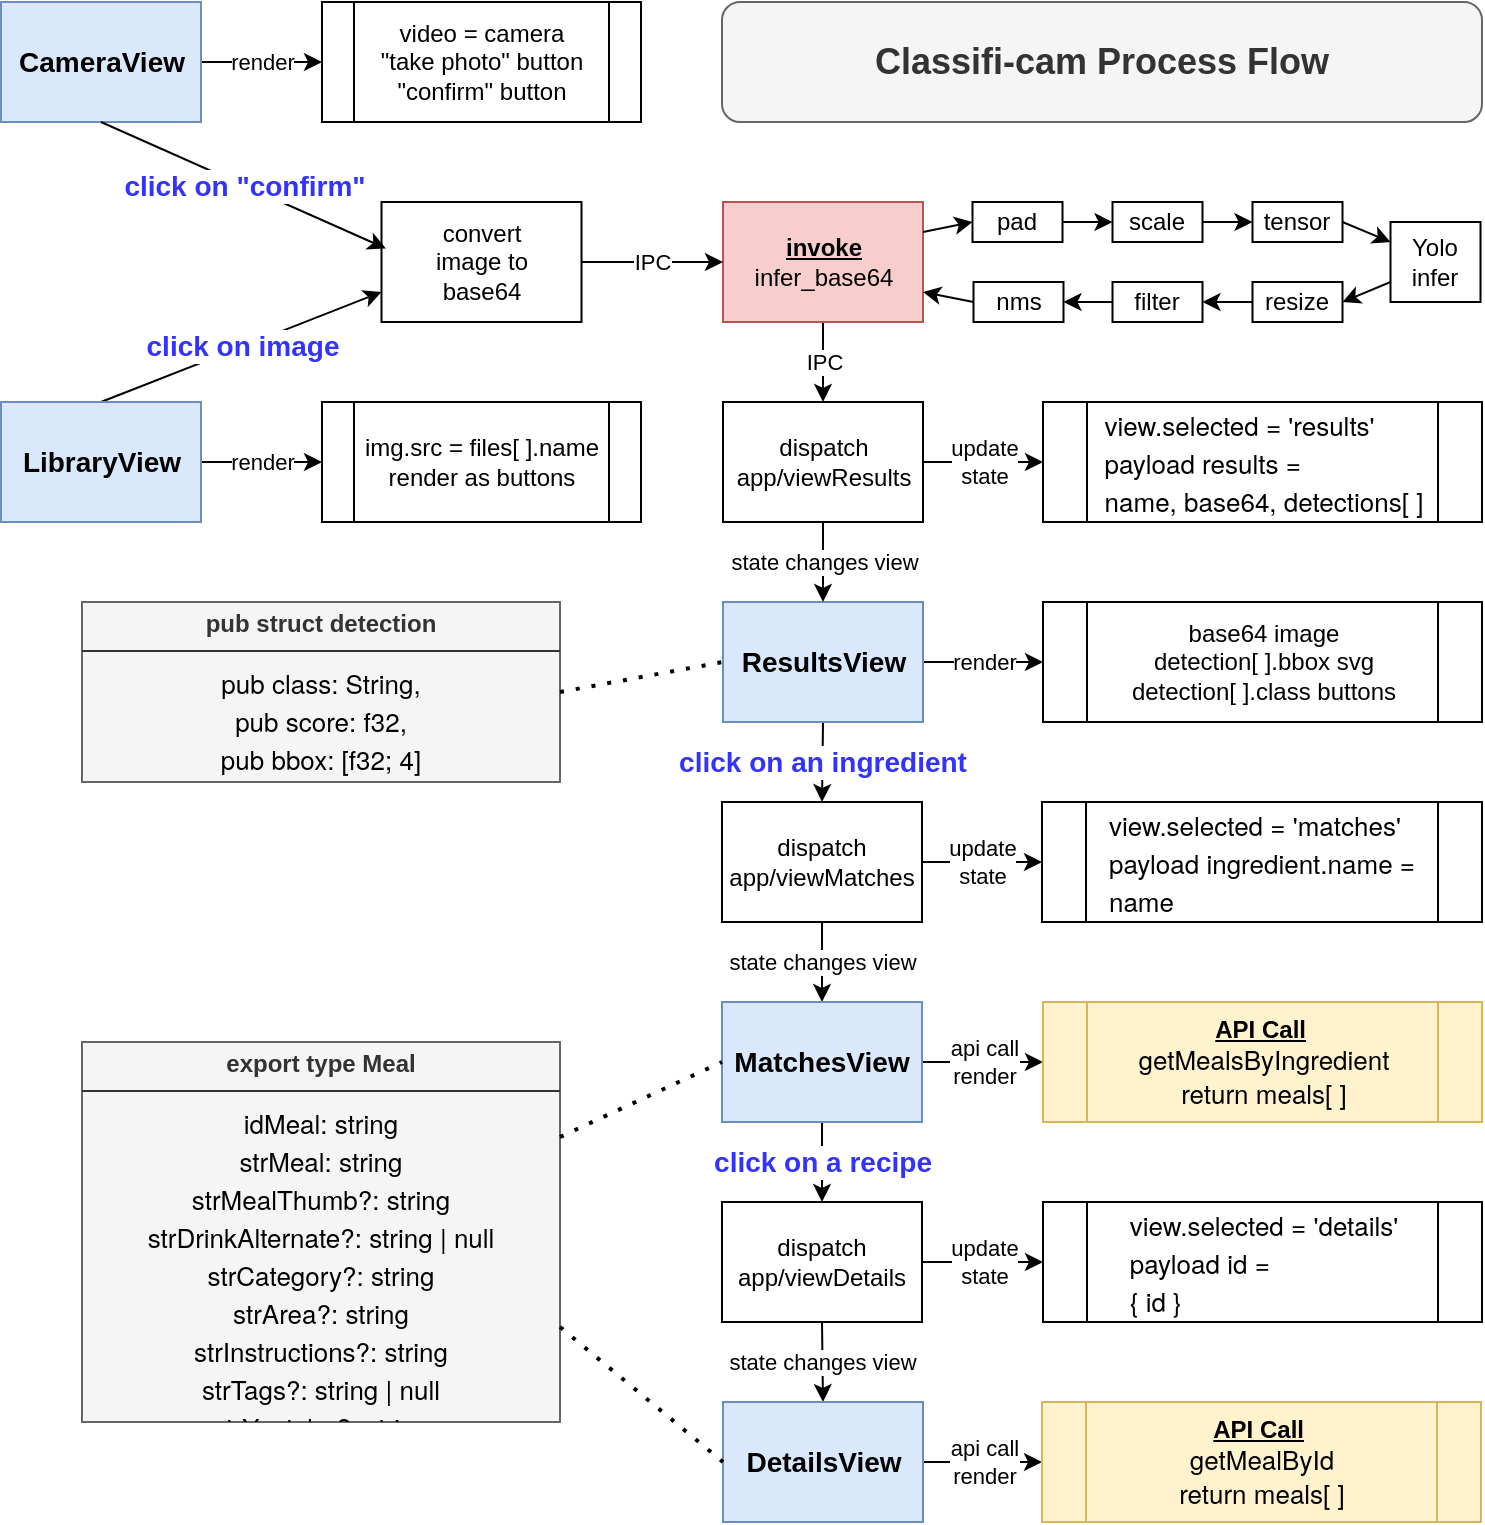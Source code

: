 <mxfile>
    <diagram id="dVgPvmnpkQRcYMD8K0rt" name="Page-1">
        <mxGraphModel dx="1852" dy="927" grid="1" gridSize="10" guides="1" tooltips="1" connect="1" arrows="1" fold="1" page="1" pageScale="1" pageWidth="850" pageHeight="1100" math="0" shadow="0">
            <root>
                <mxCell id="0"/>
                <mxCell id="1" parent="0"/>
                <mxCell id="106" value="IPC" style="edgeStyle=none;html=1;exitX=0.5;exitY=1;exitDx=0;exitDy=0;entryX=0.5;entryY=0;entryDx=0;entryDy=0;" parent="1" source="104" target="19" edge="1">
                    <mxGeometry relative="1" as="geometry"/>
                </mxCell>
                <mxCell id="104" value="&lt;b&gt;&lt;u&gt;invoke&lt;/u&gt;&lt;/b&gt;&lt;div&gt;infer_base64&lt;/div&gt;" style="rounded=0;whiteSpace=wrap;html=1;fillColor=#f8cecc;strokeColor=#b85450;verticalAlign=middle;" parent="1" vertex="1">
                    <mxGeometry x="40.5" y="260" width="100" height="60" as="geometry"/>
                </mxCell>
                <mxCell id="109" style="edgeStyle=none;html=1;exitX=1;exitY=0.5;exitDx=0;exitDy=0;entryX=0;entryY=0.5;entryDx=0;entryDy=0;" parent="1" source="12" target="92" edge="1">
                    <mxGeometry relative="1" as="geometry">
                        <mxPoint x="275.25" y="270" as="sourcePoint"/>
                    </mxGeometry>
                </mxCell>
                <mxCell id="12" value="scale" style="rounded=0;whiteSpace=wrap;html=1;movable=1;resizable=1;rotatable=1;deletable=1;editable=1;locked=0;connectable=1;" parent="1" vertex="1">
                    <mxGeometry x="235.25" y="260" width="45" height="20" as="geometry"/>
                </mxCell>
                <mxCell id="30" value="update&lt;div&gt;state&lt;/div&gt;" style="edgeStyle=none;html=1;exitX=1;exitY=0.5;exitDx=0;exitDy=0;entryX=0;entryY=0.5;entryDx=0;entryDy=0;" parent="1" source="19" target="24" edge="1">
                    <mxGeometry relative="1" as="geometry"/>
                </mxCell>
                <mxCell id="19" value="dispatch&lt;div&gt;app/viewResults&lt;/div&gt;" style="rounded=0;whiteSpace=wrap;html=1;" parent="1" vertex="1">
                    <mxGeometry x="40.5" y="360" width="100" height="60" as="geometry"/>
                </mxCell>
                <mxCell id="31" value="update&lt;div&gt;state&lt;/div&gt;" style="edgeStyle=none;html=1;exitX=1;exitY=0.5;exitDx=0;exitDy=0;entryX=0;entryY=0.5;entryDx=0;entryDy=0;" parent="1" source="20" target="26" edge="1">
                    <mxGeometry relative="1" as="geometry"/>
                </mxCell>
                <mxCell id="39" value="state changes view" style="edgeStyle=none;html=1;exitX=0.5;exitY=1;exitDx=0;exitDy=0;entryX=0.5;entryY=0;entryDx=0;entryDy=0;" parent="1" source="20" target="38" edge="1">
                    <mxGeometry relative="1" as="geometry"/>
                </mxCell>
                <mxCell id="20" value="&lt;div&gt;&lt;br&gt;&lt;/div&gt;dispatch&lt;div&gt;&lt;font color=&quot;#000000&quot;&gt;app/viewMatches&lt;br&gt;&lt;/font&gt;&lt;div&gt;&lt;span style=&quot;font-family: monospace; font-size: 0px; text-align: start; text-wrap-mode: nowrap;&quot;&gt;%3CmxGraphModel%3E%3Croot%3E%3CmxCell%20id%3D%220%22%2F%3E%3CmxCell%20id%3D%221%22%20parent%3D%220%22%2F%3E%3CmxCell%20id%3D%222%22%20value%3D%22click%20on%26lt%3Bdiv%26gt%3Bclass%26lt%3B%2Fdiv%26gt%3B%22%20style%3D%22rounded%3D0%3BwhiteSpace%3Dwrap%3Bhtml%3D1%3B%22%20vertex%3D%221%22%20parent%3D%221%22%3E%3CmxGeometry%20x%3D%22850%22%20y%3D%22200%22%20width%3D%22110%22%20height%3D%2260%22%20as%3D%22geometry%22%2F%3E%3C%2FmxCell%3E%3C%2Froot%3E%3C%2FmxGraphModel%3Easdfa&lt;/span&gt;&lt;/div&gt;&lt;/div&gt;" style="rounded=0;whiteSpace=wrap;html=1;" parent="1" vertex="1">
                    <mxGeometry x="40" y="560" width="100" height="60" as="geometry"/>
                </mxCell>
                <mxCell id="32" value="update&lt;div&gt;state&lt;/div&gt;" style="edgeStyle=none;html=1;exitX=1;exitY=0.5;exitDx=0;exitDy=0;" parent="1" source="21" target="27" edge="1">
                    <mxGeometry relative="1" as="geometry"/>
                </mxCell>
                <mxCell id="45" value="state changes view" style="edgeStyle=none;html=1;exitX=0.5;exitY=1;exitDx=0;exitDy=0;entryX=0.5;entryY=0;entryDx=0;entryDy=0;" parent="1" source="21" target="44" edge="1">
                    <mxGeometry relative="1" as="geometry"/>
                </mxCell>
                <mxCell id="21" value="&lt;div&gt;&lt;br&gt;&lt;/div&gt;dispatch&lt;div&gt;&lt;font color=&quot;#000000&quot;&gt;app/viewDetails&lt;br&gt;&lt;/font&gt;&lt;div&gt;&lt;span style=&quot;font-family: monospace; font-size: 0px; text-align: start; text-wrap-mode: nowrap;&quot;&gt;%3CmxGraphModel%3E%3Croot%3E%3CmxCell%20id%3D%220%22%2F%3E%3CmxCell%20id%3D%221%22%20parent%3D%220%22%2F%3E%3CmxCell%20id%3D%222%22%20value%3D%22click%20on%26lt%3Bdiv%26gt%3Bclass%26lt%3B%2Fdiv%26gt%3B%22%20style%3D%22rounded%3D0%3BwhiteSpace%3Dwrap%3Bhtml%3D1%3B%22%20vertex%3D%221%22%20parent%3D%221%22%3E%3CmxGeometry%20x%3D%22850%22%20y%3D%22200%22%20width%3D%22110%22%20height%3D%2260%22%20as%3D%22geometry%22%2F%3E%3C%2FmxCell%3E%3C%2Froot%3E%3C%2FmxGraphModel%3Easdfa&lt;/span&gt;&lt;/div&gt;&lt;/div&gt;" style="rounded=0;whiteSpace=wrap;html=1;" parent="1" vertex="1">
                    <mxGeometry x="40" y="760" width="100" height="60" as="geometry"/>
                </mxCell>
                <mxCell id="24" value="&lt;p style=&quot;margin: 0px; font-variant-numeric: normal; font-variant-east-asian: normal; font-variant-alternates: normal; font-size-adjust: none; font-kerning: auto; font-optical-sizing: auto; font-feature-settings: normal; font-variation-settings: normal; font-variant-position: normal; font-variant-emoji: normal; font-stretch: normal; font-size: 13px; line-height: normal; font-family: &amp;quot;Helvetica Neue&amp;quot;; color: rgb(0, 0, 0); text-align: start;&quot; class=&quot;p1&quot;&gt;view.selected = &#39;results&#39;&lt;/p&gt;&lt;p style=&quot;margin: 0px; font-variant-numeric: normal; font-variant-east-asian: normal; font-variant-alternates: normal; font-size-adjust: none; font-kerning: auto; font-optical-sizing: auto; font-feature-settings: normal; font-variation-settings: normal; font-variant-position: normal; font-variant-emoji: normal; font-stretch: normal; font-size: 13px; line-height: normal; font-family: &amp;quot;Helvetica Neue&amp;quot;; color: rgb(0, 0, 0); text-align: start;&quot; class=&quot;p1&quot;&gt;payload results =&amp;nbsp;&lt;/p&gt;&lt;p style=&quot;margin: 0px; font-variant-numeric: normal; font-variant-east-asian: normal; font-variant-alternates: normal; font-size-adjust: none; font-kerning: auto; font-optical-sizing: auto; font-feature-settings: normal; font-variation-settings: normal; font-variant-position: normal; font-variant-emoji: normal; font-stretch: normal; font-size: 13px; line-height: normal; font-family: &amp;quot;Helvetica Neue&amp;quot;; color: rgb(0, 0, 0); text-align: start;&quot; class=&quot;p1&quot;&gt;&lt;span style=&quot;background-color: transparent;&quot;&gt;name, base64, detections[ ]&lt;/span&gt;&lt;/p&gt;" style="shape=process;whiteSpace=wrap;html=1;backgroundOutline=1;" parent="1" vertex="1">
                    <mxGeometry x="200.5" y="360" width="219.5" height="60" as="geometry"/>
                </mxCell>
                <mxCell id="26" value="&lt;p style=&quot;margin: 0px; font-variant-numeric: normal; font-variant-east-asian: normal; font-variant-alternates: normal; font-size-adjust: none; font-kerning: auto; font-optical-sizing: auto; font-feature-settings: normal; font-variation-settings: normal; font-variant-position: normal; font-variant-emoji: normal; font-stretch: normal; font-size: 13px; line-height: normal; font-family: &amp;quot;Helvetica Neue&amp;quot;; color: rgb(0, 0, 0); text-align: start;&quot; class=&quot;p1&quot;&gt;view.selected = &#39;matches&#39;&lt;/p&gt;&lt;p style=&quot;margin: 0px; font-variant-numeric: normal; font-variant-east-asian: normal; font-variant-alternates: normal; font-size-adjust: none; font-kerning: auto; font-optical-sizing: auto; font-feature-settings: normal; font-variation-settings: normal; font-variant-position: normal; font-variant-emoji: normal; font-stretch: normal; font-size: 13px; line-height: normal; font-family: &amp;quot;Helvetica Neue&amp;quot;; color: rgb(0, 0, 0); text-align: start;&quot; class=&quot;p1&quot;&gt;payload ingredient.name =&lt;/p&gt;&lt;p style=&quot;margin: 0px; font-variant-numeric: normal; font-variant-east-asian: normal; font-variant-alternates: normal; font-size-adjust: none; font-kerning: auto; font-optical-sizing: auto; font-feature-settings: normal; font-variation-settings: normal; font-variant-position: normal; font-variant-emoji: normal; font-stretch: normal; font-size: 13px; line-height: normal; font-family: &amp;quot;Helvetica Neue&amp;quot;; color: rgb(0, 0, 0); text-align: start;&quot; class=&quot;p1&quot;&gt;name&lt;/p&gt;" style="shape=process;whiteSpace=wrap;html=1;backgroundOutline=1;" parent="1" vertex="1">
                    <mxGeometry x="200" y="560" width="220" height="60" as="geometry"/>
                </mxCell>
                <mxCell id="27" value="&lt;p style=&quot;margin: 0px; font-variant-numeric: normal; font-variant-east-asian: normal; font-variant-alternates: normal; font-size-adjust: none; font-kerning: auto; font-optical-sizing: auto; font-feature-settings: normal; font-variation-settings: normal; font-variant-position: normal; font-variant-emoji: normal; font-stretch: normal; font-size: 13px; line-height: normal; font-family: &amp;quot;Helvetica Neue&amp;quot;; color: rgb(0, 0, 0); text-align: start;&quot; class=&quot;p1&quot;&gt;view.selected = &#39;details&#39;&lt;/p&gt;&lt;p style=&quot;margin: 0px; font-variant-numeric: normal; font-variant-east-asian: normal; font-variant-alternates: normal; font-size-adjust: none; font-kerning: auto; font-optical-sizing: auto; font-feature-settings: normal; font-variation-settings: normal; font-variant-position: normal; font-variant-emoji: normal; font-stretch: normal; font-size: 13px; line-height: normal; font-family: &amp;quot;Helvetica Neue&amp;quot;; color: rgb(0, 0, 0); text-align: start;&quot; class=&quot;p1&quot;&gt;payload id =&lt;/p&gt;&lt;p style=&quot;margin: 0px; font-variant-numeric: normal; font-variant-east-asian: normal; font-variant-alternates: normal; font-size-adjust: none; font-kerning: auto; font-optical-sizing: auto; font-feature-settings: normal; font-variation-settings: normal; font-variant-position: normal; font-variant-emoji: normal; font-stretch: normal; font-size: 13px; line-height: normal; font-family: &amp;quot;Helvetica Neue&amp;quot;; color: rgb(0, 0, 0); text-align: start;&quot; class=&quot;p1&quot;&gt;{ id&lt;span style=&quot;background-color: transparent;&quot;&gt;&amp;nbsp;}&lt;/span&gt;&lt;/p&gt;" style="shape=process;whiteSpace=wrap;html=1;backgroundOutline=1;" parent="1" vertex="1">
                    <mxGeometry x="200.5" y="760" width="219.5" height="60" as="geometry"/>
                </mxCell>
                <mxCell id="35" value="render" style="edgeStyle=none;html=1;exitX=1;exitY=0.5;exitDx=0;exitDy=0;entryX=0;entryY=0.5;entryDx=0;entryDy=0;" parent="1" source="28" target="33" edge="1">
                    <mxGeometry relative="1" as="geometry"/>
                </mxCell>
                <mxCell id="37" value="&lt;b&gt;&lt;font style=&quot;color: rgb(51, 51, 255);&quot;&gt;click on an ingredient&lt;/font&gt;&lt;/b&gt;" style="edgeStyle=none;html=1;exitX=0.5;exitY=1;exitDx=0;exitDy=0;entryX=0.5;entryY=0;entryDx=0;entryDy=0;fontSize=14;" parent="1" source="28" target="20" edge="1">
                    <mxGeometry relative="1" as="geometry"/>
                </mxCell>
                <mxCell id="28" value="ResultsView" style="rounded=0;whiteSpace=wrap;html=1;fillColor=#dae8fc;strokeColor=#6c8ebf;fontStyle=1;fontSize=14;" parent="1" vertex="1">
                    <mxGeometry x="40.5" y="460" width="100" height="60" as="geometry"/>
                </mxCell>
                <mxCell id="33" value="base64 image&lt;div&gt;detection[ ].bbox svg&lt;/div&gt;&lt;div&gt;&lt;span style=&quot;background-color: transparent;&quot;&gt;detection[ ].class buttons&lt;/span&gt;&lt;/div&gt;" style="shape=process;whiteSpace=wrap;html=1;backgroundOutline=1;" parent="1" vertex="1">
                    <mxGeometry x="200.5" y="460" width="219.5" height="60" as="geometry"/>
                </mxCell>
                <mxCell id="36" value="state changes view" style="endArrow=classic;html=1;exitX=0.5;exitY=1;exitDx=0;exitDy=0;" parent="1" source="19" target="28" edge="1">
                    <mxGeometry width="50" height="50" relative="1" as="geometry">
                        <mxPoint x="370.5" y="530" as="sourcePoint"/>
                        <mxPoint x="420.5" y="480" as="targetPoint"/>
                    </mxGeometry>
                </mxCell>
                <mxCell id="41" value="api call&lt;div&gt;render&lt;/div&gt;" style="edgeStyle=none;html=1;exitX=1;exitY=0.5;exitDx=0;exitDy=0;entryX=0;entryY=0.5;entryDx=0;entryDy=0;" parent="1" source="38" target="40" edge="1">
                    <mxGeometry relative="1" as="geometry"/>
                </mxCell>
                <mxCell id="43" value="&lt;b&gt;&lt;font style=&quot;color: rgb(51, 51, 255);&quot;&gt;click on a recipe&lt;/font&gt;&lt;/b&gt;" style="edgeStyle=none;html=1;exitX=0.5;exitY=1;exitDx=0;exitDy=0;entryX=0.5;entryY=0;entryDx=0;entryDy=0;fontSize=14;" parent="1" source="38" target="21" edge="1">
                    <mxGeometry relative="1" as="geometry"/>
                </mxCell>
                <mxCell id="38" value="MatchesView" style="rounded=0;whiteSpace=wrap;html=1;fillColor=#dae8fc;strokeColor=#6c8ebf;fontStyle=1;fontSize=14;" parent="1" vertex="1">
                    <mxGeometry x="40" y="660" width="100" height="60" as="geometry"/>
                </mxCell>
                <mxCell id="40" value="&lt;b&gt;&lt;u&gt;API Call&lt;/u&gt;&lt;/b&gt;&amp;nbsp;&lt;div&gt;&lt;span style=&quot;background-color: transparent; font-family: &amp;quot;Helvetica Neue&amp;quot;; font-size: 13px; text-align: start;&quot;&gt;getMealsByIngredient&lt;/span&gt;&lt;div&gt;&lt;div&gt;&lt;span style=&quot;color: rgb(0, 0, 0); font-family: &amp;quot;Helvetica Neue&amp;quot;; font-size: 13px; text-align: start; background-color: transparent;&quot;&gt;return meals[ ]&lt;/span&gt;&lt;/div&gt;&lt;/div&gt;&lt;/div&gt;" style="shape=process;whiteSpace=wrap;html=1;backgroundOutline=1;fillColor=#fff2cc;strokeColor=#d6b656;" parent="1" vertex="1">
                    <mxGeometry x="200.5" y="660" width="219.5" height="60" as="geometry"/>
                </mxCell>
                <mxCell id="48" value="api call&lt;div&gt;render&lt;/div&gt;" style="edgeStyle=none;html=1;exitX=1;exitY=0.5;exitDx=0;exitDy=0;" parent="1" source="44" target="47" edge="1">
                    <mxGeometry relative="1" as="geometry"/>
                </mxCell>
                <mxCell id="44" value="DetailsView" style="rounded=0;whiteSpace=wrap;html=1;fillColor=#dae8fc;strokeColor=#6c8ebf;fontStyle=1;fontSize=14;" parent="1" vertex="1">
                    <mxGeometry x="40.5" y="860" width="100" height="60" as="geometry"/>
                </mxCell>
                <mxCell id="47" value="&lt;b&gt;&lt;u&gt;API Call&lt;/u&gt;&lt;/b&gt;&amp;nbsp;&lt;div&gt;&lt;span style=&quot;color: rgb(0, 0, 0); font-family: &amp;quot;Helvetica Neue&amp;quot;; font-size: 13px; text-align: start; background-color: transparent;&quot;&gt;getMealById&lt;/span&gt;&lt;div&gt;&lt;div&gt;&lt;span style=&quot;color: rgb(0, 0, 0); font-family: &amp;quot;Helvetica Neue&amp;quot;; font-size: 13px; text-align: start; background-color: transparent;&quot;&gt;return meals[ ]&lt;/span&gt;&lt;/div&gt;&lt;/div&gt;&lt;/div&gt;" style="shape=process;whiteSpace=wrap;html=1;backgroundOutline=1;fillColor=#fff2cc;strokeColor=#d6b656;" parent="1" vertex="1">
                    <mxGeometry x="200" y="860" width="219.5" height="60" as="geometry"/>
                </mxCell>
                <mxCell id="83" value="IPC" style="edgeStyle=none;html=1;exitX=1;exitY=0.5;exitDx=0;exitDy=0;entryX=0;entryY=0.5;entryDx=0;entryDy=0;" parent="1" source="55" target="104" edge="1">
                    <mxGeometry relative="1" as="geometry">
                        <mxPoint x="-6.5" y="297" as="targetPoint"/>
                    </mxGeometry>
                </mxCell>
                <mxCell id="55" value="convert&lt;div&gt;image to&lt;div&gt;base64&lt;/div&gt;&lt;/div&gt;" style="rounded=0;whiteSpace=wrap;html=1;" parent="1" vertex="1">
                    <mxGeometry x="-130.25" y="260" width="100" height="60" as="geometry"/>
                </mxCell>
                <mxCell id="68" value="&lt;p style=&quot;margin: 4px 0px 0px;&quot;&gt;&lt;b&gt;pub struct detection&lt;/b&gt;&lt;/p&gt;&lt;hr style=&quot;border-style:solid;&quot; size=&quot;1&quot;&gt;&lt;div style=&quot;height:2px;&quot;&gt;&lt;p class=&quot;p1&quot; style=&quot;margin: 0px; font-variant-numeric: normal; font-variant-east-asian: normal; font-variant-alternates: normal; font-size-adjust: none; font-kerning: auto; font-optical-sizing: auto; font-feature-settings: normal; font-variation-settings: normal; font-variant-position: normal; font-variant-emoji: normal; font-stretch: normal; font-size: 13px; line-height: normal; font-family: &amp;quot;Helvetica Neue&amp;quot;; color: rgb(0, 0, 0);&quot;&gt;pub class: String,&lt;/p&gt;&lt;p class=&quot;p1&quot; style=&quot;margin: 0px; font-variant-numeric: normal; font-variant-east-asian: normal; font-variant-alternates: normal; font-size-adjust: none; font-kerning: auto; font-optical-sizing: auto; font-feature-settings: normal; font-variation-settings: normal; font-variant-position: normal; font-variant-emoji: normal; font-stretch: normal; font-size: 13px; line-height: normal; font-family: &amp;quot;Helvetica Neue&amp;quot;; color: rgb(0, 0, 0);&quot;&gt;pub score: f32,&lt;/p&gt;&lt;p class=&quot;p1&quot; style=&quot;margin: 0px; font-variant-numeric: normal; font-variant-east-asian: normal; font-variant-alternates: normal; font-size-adjust: none; font-kerning: auto; font-optical-sizing: auto; font-feature-settings: normal; font-variation-settings: normal; font-variant-position: normal; font-variant-emoji: normal; font-stretch: normal; font-size: 13px; line-height: normal; font-family: &amp;quot;Helvetica Neue&amp;quot;; color: rgb(0, 0, 0);&quot;&gt;pub bbox: [f32; 4]&lt;/p&gt;&lt;/div&gt;" style="verticalAlign=top;align=center;overflow=fill;html=1;whiteSpace=wrap;spacingLeft=0;spacingTop=0;fillColor=#f5f5f5;fontColor=#333333;strokeColor=#666666;" parent="1" vertex="1">
                    <mxGeometry x="-280" y="460" width="239" height="90" as="geometry"/>
                </mxCell>
                <mxCell id="70" value="" style="endArrow=none;dashed=1;html=1;dashPattern=1 3;strokeWidth=2;entryX=0;entryY=0.5;entryDx=0;entryDy=0;exitX=1;exitY=0.5;exitDx=0;exitDy=0;" parent="1" source="68" target="28" edge="1">
                    <mxGeometry width="50" height="50" relative="1" as="geometry">
                        <mxPoint y="470" as="sourcePoint"/>
                        <mxPoint x="140" y="560" as="targetPoint"/>
                    </mxGeometry>
                </mxCell>
                <mxCell id="71" value="&lt;p style=&quot;margin: 4px 0px 0px;&quot;&gt;&lt;b&gt;export type Meal&lt;/b&gt;&lt;/p&gt;&lt;hr size=&quot;1&quot; style=&quot;border-style:solid;&quot;&gt;&lt;div style=&quot;height:2px;&quot;&gt;&lt;p class=&quot;p1&quot; style=&quot;margin: 0px; font-variant-numeric: normal; font-variant-east-asian: normal; font-variant-alternates: normal; font-size-adjust: none; font-kerning: auto; font-optical-sizing: auto; font-feature-settings: normal; font-variation-settings: normal; font-variant-position: normal; font-variant-emoji: normal; font-stretch: normal; font-size: 13px; line-height: normal; font-family: &amp;quot;Helvetica Neue&amp;quot;; color: rgb(0, 0, 0);&quot;&gt;idMeal: string&lt;/p&gt;&lt;p class=&quot;p1&quot; style=&quot;margin: 0px; font-variant-numeric: normal; font-variant-east-asian: normal; font-variant-alternates: normal; font-size-adjust: none; font-kerning: auto; font-optical-sizing: auto; font-feature-settings: normal; font-variation-settings: normal; font-variant-position: normal; font-variant-emoji: normal; font-stretch: normal; font-size: 13px; line-height: normal; font-family: &amp;quot;Helvetica Neue&amp;quot;; color: rgb(0, 0, 0);&quot;&gt;strMeal: string&lt;/p&gt;&lt;p class=&quot;p1&quot; style=&quot;margin: 0px; font-variant-numeric: normal; font-variant-east-asian: normal; font-variant-alternates: normal; font-size-adjust: none; font-kerning: auto; font-optical-sizing: auto; font-feature-settings: normal; font-variation-settings: normal; font-variant-position: normal; font-variant-emoji: normal; font-stretch: normal; font-size: 13px; line-height: normal; font-family: &amp;quot;Helvetica Neue&amp;quot;; color: rgb(0, 0, 0);&quot;&gt;strMealThumb?: string&lt;/p&gt;&lt;p class=&quot;p1&quot; style=&quot;margin: 0px; font-variant-numeric: normal; font-variant-east-asian: normal; font-variant-alternates: normal; font-size-adjust: none; font-kerning: auto; font-optical-sizing: auto; font-feature-settings: normal; font-variation-settings: normal; font-variant-position: normal; font-variant-emoji: normal; font-stretch: normal; font-size: 13px; line-height: normal; font-family: &amp;quot;Helvetica Neue&amp;quot;; color: rgb(0, 0, 0);&quot;&gt;strDrinkAlternate?: string | null&lt;/p&gt;&lt;p class=&quot;p1&quot; style=&quot;margin: 0px; font-variant-numeric: normal; font-variant-east-asian: normal; font-variant-alternates: normal; font-size-adjust: none; font-kerning: auto; font-optical-sizing: auto; font-feature-settings: normal; font-variation-settings: normal; font-variant-position: normal; font-variant-emoji: normal; font-stretch: normal; font-size: 13px; line-height: normal; font-family: &amp;quot;Helvetica Neue&amp;quot;; color: rgb(0, 0, 0);&quot;&gt;strCategory?: string&lt;/p&gt;&lt;p class=&quot;p1&quot; style=&quot;margin: 0px; font-variant-numeric: normal; font-variant-east-asian: normal; font-variant-alternates: normal; font-size-adjust: none; font-kerning: auto; font-optical-sizing: auto; font-feature-settings: normal; font-variation-settings: normal; font-variant-position: normal; font-variant-emoji: normal; font-stretch: normal; font-size: 13px; line-height: normal; font-family: &amp;quot;Helvetica Neue&amp;quot;; color: rgb(0, 0, 0);&quot;&gt;strArea?: string&lt;/p&gt;&lt;p class=&quot;p1&quot; style=&quot;margin: 0px; font-variant-numeric: normal; font-variant-east-asian: normal; font-variant-alternates: normal; font-size-adjust: none; font-kerning: auto; font-optical-sizing: auto; font-feature-settings: normal; font-variation-settings: normal; font-variant-position: normal; font-variant-emoji: normal; font-stretch: normal; font-size: 13px; line-height: normal; font-family: &amp;quot;Helvetica Neue&amp;quot;; color: rgb(0, 0, 0);&quot;&gt;strInstructions?: string&lt;/p&gt;&lt;p class=&quot;p1&quot; style=&quot;margin: 0px; font-variant-numeric: normal; font-variant-east-asian: normal; font-variant-alternates: normal; font-size-adjust: none; font-kerning: auto; font-optical-sizing: auto; font-feature-settings: normal; font-variation-settings: normal; font-variant-position: normal; font-variant-emoji: normal; font-stretch: normal; font-size: 13px; line-height: normal; font-family: &amp;quot;Helvetica Neue&amp;quot;; color: rgb(0, 0, 0);&quot;&gt;strTags?: string | null&lt;/p&gt;&lt;p class=&quot;p1&quot; style=&quot;margin: 0px; font-variant-numeric: normal; font-variant-east-asian: normal; font-variant-alternates: normal; font-size-adjust: none; font-kerning: auto; font-optical-sizing: auto; font-feature-settings: normal; font-variation-settings: normal; font-variant-position: normal; font-variant-emoji: normal; font-stretch: normal; font-size: 13px; line-height: normal; font-family: &amp;quot;Helvetica Neue&amp;quot;; color: rgb(0, 0, 0);&quot;&gt;strYoutube?: string&lt;/p&gt;&lt;/div&gt;" style="verticalAlign=top;align=center;overflow=fill;html=1;whiteSpace=wrap;spacingLeft=0;spacingTop=0;fillColor=#f5f5f5;fontColor=#333333;strokeColor=#666666;" parent="1" vertex="1">
                    <mxGeometry x="-280" y="680" width="239" height="190" as="geometry"/>
                </mxCell>
                <mxCell id="72" value="" style="endArrow=none;dashed=1;html=1;dashPattern=1 3;strokeWidth=2;entryX=0;entryY=0.5;entryDx=0;entryDy=0;exitX=1;exitY=0.25;exitDx=0;exitDy=0;" parent="1" source="71" target="38" edge="1">
                    <mxGeometry width="50" height="50" relative="1" as="geometry">
                        <mxPoint x="80" y="580" as="sourcePoint"/>
                        <mxPoint x="30" y="660" as="targetPoint"/>
                    </mxGeometry>
                </mxCell>
                <mxCell id="73" value="" style="endArrow=none;dashed=1;html=1;dashPattern=1 3;strokeWidth=2;exitX=1;exitY=0.75;exitDx=0;exitDy=0;entryX=0;entryY=0.5;entryDx=0;entryDy=0;" parent="1" source="71" target="44" edge="1">
                    <mxGeometry width="50" height="50" relative="1" as="geometry">
                        <mxPoint x="80" y="580" as="sourcePoint"/>
                        <mxPoint x="30.5" y="860" as="targetPoint"/>
                    </mxGeometry>
                </mxCell>
                <mxCell id="75" value="render" style="edgeStyle=none;html=1;exitX=1;exitY=0.5;exitDx=0;exitDy=0;entryX=0;entryY=0.5;entryDx=0;entryDy=0;" parent="1" source="76" target="77" edge="1">
                    <mxGeometry relative="1" as="geometry"/>
                </mxCell>
                <mxCell id="89" value="&lt;b&gt;&lt;font style=&quot;color: rgb(51, 51, 255);&quot;&gt;click on image&lt;/font&gt;&lt;/b&gt;" style="edgeStyle=none;html=1;exitX=0.5;exitY=0;exitDx=0;exitDy=0;entryX=0;entryY=0.75;entryDx=0;entryDy=0;fontSize=14;" parent="1" source="76" target="55" edge="1">
                    <mxGeometry relative="1" as="geometry"/>
                </mxCell>
                <mxCell id="76" value="LibraryView" style="rounded=0;whiteSpace=wrap;html=1;fillColor=#dae8fc;strokeColor=#6c8ebf;fontStyle=1;fontSize=14;" parent="1" vertex="1">
                    <mxGeometry x="-320.5" y="360" width="100" height="60" as="geometry"/>
                </mxCell>
                <mxCell id="77" value="img.src = files[ ].name&lt;div&gt;render as buttons&lt;/div&gt;" style="shape=process;whiteSpace=wrap;html=1;backgroundOutline=1;" parent="1" vertex="1">
                    <mxGeometry x="-160" y="360" width="159.5" height="60" as="geometry"/>
                </mxCell>
                <mxCell id="79" value="render" style="edgeStyle=none;html=1;exitX=1;exitY=0.5;exitDx=0;exitDy=0;" parent="1" source="80" target="81" edge="1">
                    <mxGeometry relative="1" as="geometry"/>
                </mxCell>
                <mxCell id="80" value="CameraView" style="rounded=0;whiteSpace=wrap;html=1;fillColor=#dae8fc;strokeColor=#6c8ebf;fontStyle=1;fontSize=14;" parent="1" vertex="1">
                    <mxGeometry x="-320.5" y="160" width="100" height="60" as="geometry"/>
                </mxCell>
                <mxCell id="81" value="video = camera&lt;div&gt;&quot;take photo&quot; button&lt;/div&gt;&lt;div&gt;&quot;confirm&quot; button&lt;/div&gt;" style="shape=process;whiteSpace=wrap;html=1;backgroundOutline=1;" parent="1" vertex="1">
                    <mxGeometry x="-160" y="160" width="159.5" height="60" as="geometry"/>
                </mxCell>
                <mxCell id="90" value="&lt;b&gt;&lt;font style=&quot;color: rgb(51, 51, 255);&quot;&gt;click on &quot;confirm&quot;&lt;/font&gt;&lt;/b&gt;" style="edgeStyle=none;html=1;exitX=0.5;exitY=1;exitDx=0;exitDy=0;entryX=0.022;entryY=0.387;entryDx=0;entryDy=0;entryPerimeter=0;fontSize=14;" parent="1" source="80" target="55" edge="1">
                    <mxGeometry relative="1" as="geometry"/>
                </mxCell>
                <mxCell id="100" style="edgeStyle=none;html=1;exitX=1;exitY=0.5;exitDx=0;exitDy=0;entryX=0;entryY=0.25;entryDx=0;entryDy=0;" parent="1" source="92" target="93" edge="1">
                    <mxGeometry relative="1" as="geometry">
                        <mxPoint x="375.25" y="272.5" as="targetPoint"/>
                    </mxGeometry>
                </mxCell>
                <mxCell id="92" value="tensor" style="rounded=0;whiteSpace=wrap;html=1;" parent="1" vertex="1">
                    <mxGeometry x="305.25" y="260" width="45" height="20" as="geometry"/>
                </mxCell>
                <mxCell id="101" style="edgeStyle=none;html=1;entryX=1;entryY=0.5;entryDx=0;entryDy=0;exitX=0;exitY=0.75;exitDx=0;exitDy=0;" parent="1" source="93" target="95" edge="1">
                    <mxGeometry relative="1" as="geometry">
                        <mxPoint x="350.75" y="370" as="sourcePoint"/>
                    </mxGeometry>
                </mxCell>
                <mxCell id="93" value="&lt;div&gt;Yolo&lt;/div&gt;infer" style="rounded=0;whiteSpace=wrap;html=1;" parent="1" vertex="1">
                    <mxGeometry x="374.25" y="270" width="45" height="40" as="geometry"/>
                </mxCell>
                <mxCell id="102" style="edgeStyle=none;html=1;exitX=1;exitY=0.5;exitDx=0;exitDy=0;entryX=1;entryY=0.5;entryDx=0;entryDy=0;" parent="1" source="95" target="96" edge="1">
                    <mxGeometry relative="1" as="geometry">
                        <mxPoint x="275.25" y="310" as="targetPoint"/>
                    </mxGeometry>
                </mxCell>
                <mxCell id="95" value="resize" style="rounded=0;whiteSpace=wrap;html=1;" parent="1" vertex="1">
                    <mxGeometry x="305.25" y="300" width="45" height="20" as="geometry"/>
                </mxCell>
                <mxCell id="103" style="edgeStyle=none;html=1;exitX=0;exitY=0.5;exitDx=0;exitDy=0;entryX=1;entryY=0.5;entryDx=0;entryDy=0;" parent="1" source="96" target="97" edge="1">
                    <mxGeometry relative="1" as="geometry"/>
                </mxCell>
                <mxCell id="96" value="filter" style="rounded=0;whiteSpace=wrap;html=1;" parent="1" vertex="1">
                    <mxGeometry x="235.25" y="300" width="45" height="20" as="geometry"/>
                </mxCell>
                <mxCell id="97" value="nms" style="rounded=0;whiteSpace=wrap;html=1;" parent="1" vertex="1">
                    <mxGeometry x="165.75" y="300" width="45" height="20" as="geometry"/>
                </mxCell>
                <mxCell id="108" style="edgeStyle=none;html=1;exitX=1;exitY=0.5;exitDx=0;exitDy=0;entryX=0;entryY=0.5;entryDx=0;entryDy=0;" parent="1" source="107" target="12" edge="1">
                    <mxGeometry relative="1" as="geometry"/>
                </mxCell>
                <mxCell id="107" value="pad" style="rounded=0;whiteSpace=wrap;html=1;" parent="1" vertex="1">
                    <mxGeometry x="165.25" y="260" width="45" height="20" as="geometry"/>
                </mxCell>
                <mxCell id="111" value="" style="endArrow=classic;html=1;exitX=1;exitY=0.25;exitDx=0;exitDy=0;entryX=0;entryY=0.5;entryDx=0;entryDy=0;" parent="1" source="104" target="107" edge="1">
                    <mxGeometry width="50" height="50" relative="1" as="geometry">
                        <mxPoint y="340" as="sourcePoint"/>
                        <mxPoint x="50" y="290" as="targetPoint"/>
                    </mxGeometry>
                </mxCell>
                <mxCell id="112" value="" style="endArrow=classic;html=1;exitX=0;exitY=0.5;exitDx=0;exitDy=0;entryX=1;entryY=0.75;entryDx=0;entryDy=0;" parent="1" source="97" target="104" edge="1">
                    <mxGeometry width="50" height="50" relative="1" as="geometry">
                        <mxPoint y="340" as="sourcePoint"/>
                        <mxPoint x="50" y="290" as="targetPoint"/>
                    </mxGeometry>
                </mxCell>
                <mxCell id="113" value="Classifi-cam Process Flow" style="rounded=1;whiteSpace=wrap;html=1;fontSize=18;fontStyle=1;fillColor=#f5f5f5;fontColor=#333333;strokeColor=#666666;" parent="1" vertex="1">
                    <mxGeometry x="40" y="160" width="380" height="60" as="geometry"/>
                </mxCell>
            </root>
        </mxGraphModel>
    </diagram>
</mxfile>